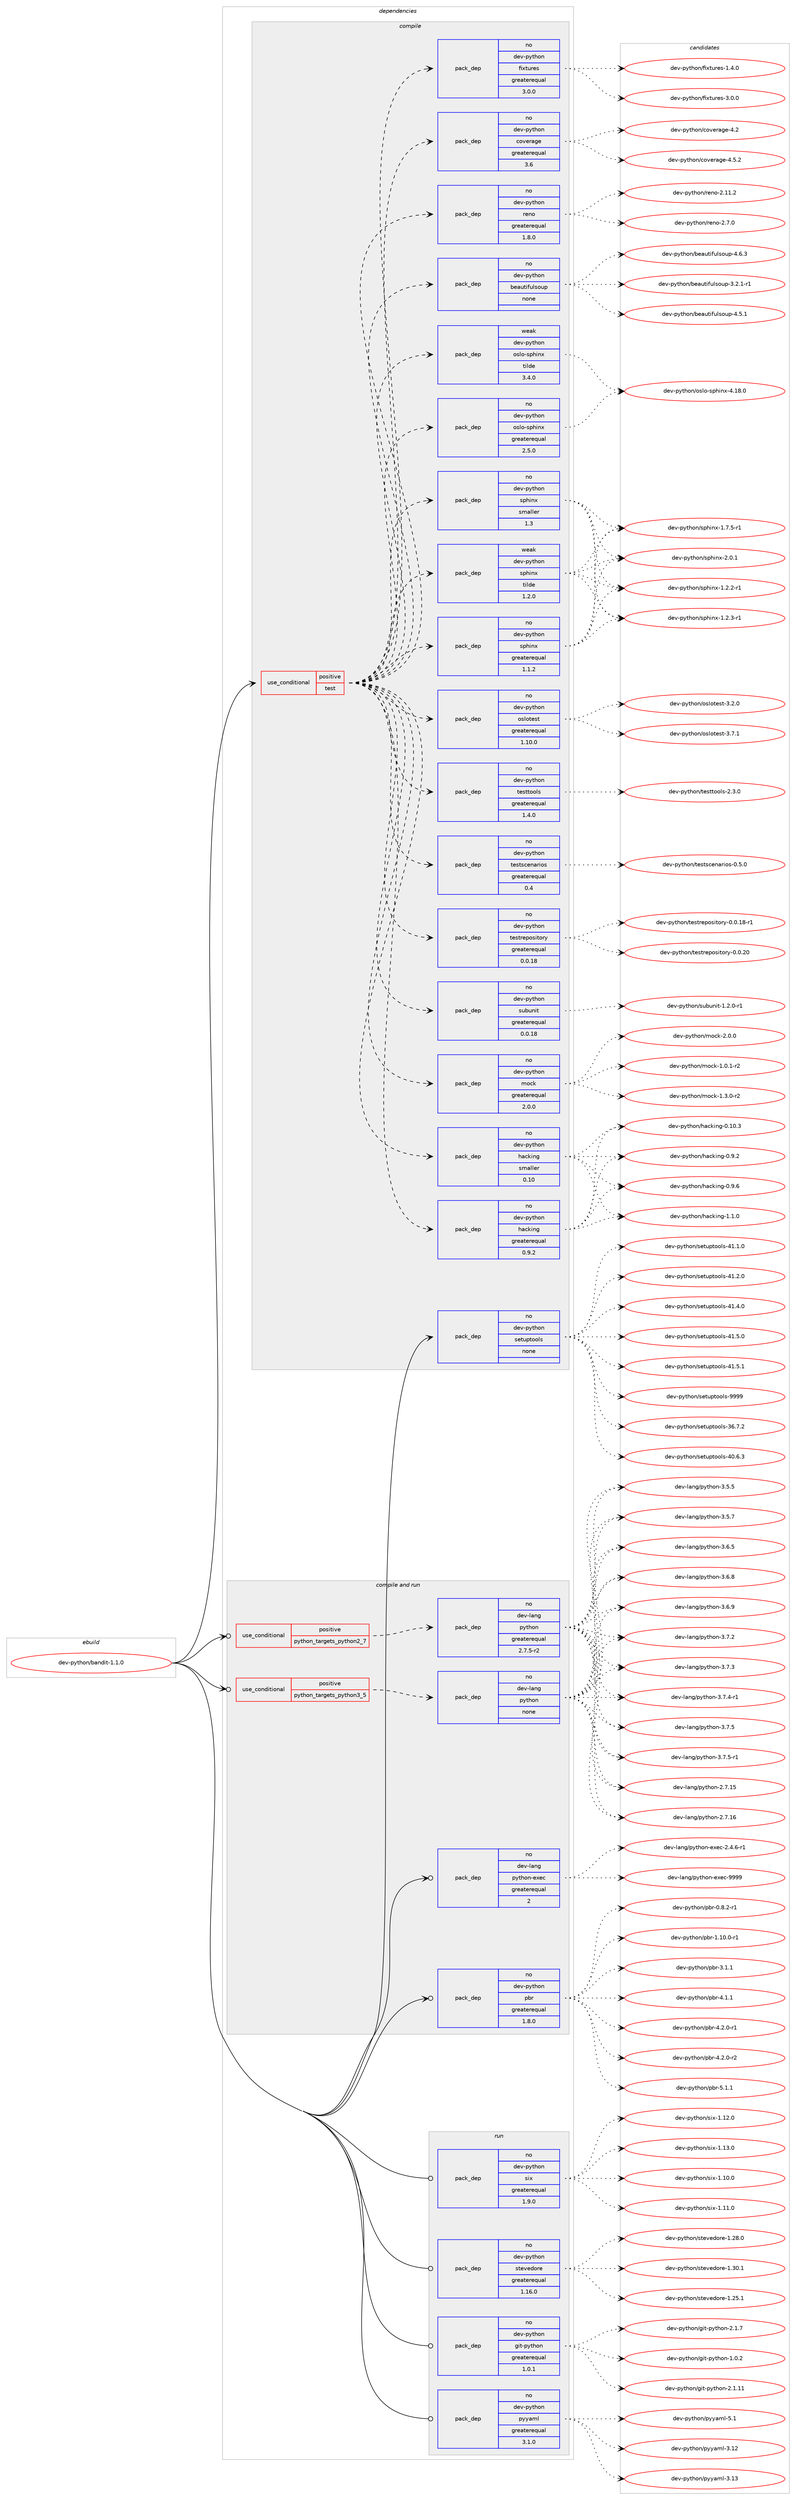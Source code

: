 digraph prolog {

# *************
# Graph options
# *************

newrank=true;
concentrate=true;
compound=true;
graph [rankdir=LR,fontname=Helvetica,fontsize=10,ranksep=1.5];#, ranksep=2.5, nodesep=0.2];
edge  [arrowhead=vee];
node  [fontname=Helvetica,fontsize=10];

# **********
# The ebuild
# **********

subgraph cluster_leftcol {
color=gray;
rank=same;
label=<<i>ebuild</i>>;
id [label="dev-python/bandit-1.1.0", color=red, width=4, href="../dev-python/bandit-1.1.0.svg"];
}

# ****************
# The dependencies
# ****************

subgraph cluster_midcol {
color=gray;
label=<<i>dependencies</i>>;
subgraph cluster_compile {
fillcolor="#eeeeee";
style=filled;
label=<<i>compile</i>>;
subgraph cond136718 {
dependency596165 [label=<<TABLE BORDER="0" CELLBORDER="1" CELLSPACING="0" CELLPADDING="4"><TR><TD ROWSPAN="3" CELLPADDING="10">use_conditional</TD></TR><TR><TD>positive</TD></TR><TR><TD>test</TD></TR></TABLE>>, shape=none, color=red];
subgraph pack447673 {
dependency596166 [label=<<TABLE BORDER="0" CELLBORDER="1" CELLSPACING="0" CELLPADDING="4" WIDTH="220"><TR><TD ROWSPAN="6" CELLPADDING="30">pack_dep</TD></TR><TR><TD WIDTH="110">no</TD></TR><TR><TD>dev-python</TD></TR><TR><TD>coverage</TD></TR><TR><TD>greaterequal</TD></TR><TR><TD>3.6</TD></TR></TABLE>>, shape=none, color=blue];
}
dependency596165:e -> dependency596166:w [weight=20,style="dashed",arrowhead="vee"];
subgraph pack447674 {
dependency596167 [label=<<TABLE BORDER="0" CELLBORDER="1" CELLSPACING="0" CELLPADDING="4" WIDTH="220"><TR><TD ROWSPAN="6" CELLPADDING="30">pack_dep</TD></TR><TR><TD WIDTH="110">no</TD></TR><TR><TD>dev-python</TD></TR><TR><TD>fixtures</TD></TR><TR><TD>greaterequal</TD></TR><TR><TD>3.0.0</TD></TR></TABLE>>, shape=none, color=blue];
}
dependency596165:e -> dependency596167:w [weight=20,style="dashed",arrowhead="vee"];
subgraph pack447675 {
dependency596168 [label=<<TABLE BORDER="0" CELLBORDER="1" CELLSPACING="0" CELLPADDING="4" WIDTH="220"><TR><TD ROWSPAN="6" CELLPADDING="30">pack_dep</TD></TR><TR><TD WIDTH="110">no</TD></TR><TR><TD>dev-python</TD></TR><TR><TD>hacking</TD></TR><TR><TD>greaterequal</TD></TR><TR><TD>0.9.2</TD></TR></TABLE>>, shape=none, color=blue];
}
dependency596165:e -> dependency596168:w [weight=20,style="dashed",arrowhead="vee"];
subgraph pack447676 {
dependency596169 [label=<<TABLE BORDER="0" CELLBORDER="1" CELLSPACING="0" CELLPADDING="4" WIDTH="220"><TR><TD ROWSPAN="6" CELLPADDING="30">pack_dep</TD></TR><TR><TD WIDTH="110">no</TD></TR><TR><TD>dev-python</TD></TR><TR><TD>hacking</TD></TR><TR><TD>smaller</TD></TR><TR><TD>0.10</TD></TR></TABLE>>, shape=none, color=blue];
}
dependency596165:e -> dependency596169:w [weight=20,style="dashed",arrowhead="vee"];
subgraph pack447677 {
dependency596170 [label=<<TABLE BORDER="0" CELLBORDER="1" CELLSPACING="0" CELLPADDING="4" WIDTH="220"><TR><TD ROWSPAN="6" CELLPADDING="30">pack_dep</TD></TR><TR><TD WIDTH="110">no</TD></TR><TR><TD>dev-python</TD></TR><TR><TD>mock</TD></TR><TR><TD>greaterequal</TD></TR><TR><TD>2.0.0</TD></TR></TABLE>>, shape=none, color=blue];
}
dependency596165:e -> dependency596170:w [weight=20,style="dashed",arrowhead="vee"];
subgraph pack447678 {
dependency596171 [label=<<TABLE BORDER="0" CELLBORDER="1" CELLSPACING="0" CELLPADDING="4" WIDTH="220"><TR><TD ROWSPAN="6" CELLPADDING="30">pack_dep</TD></TR><TR><TD WIDTH="110">no</TD></TR><TR><TD>dev-python</TD></TR><TR><TD>subunit</TD></TR><TR><TD>greaterequal</TD></TR><TR><TD>0.0.18</TD></TR></TABLE>>, shape=none, color=blue];
}
dependency596165:e -> dependency596171:w [weight=20,style="dashed",arrowhead="vee"];
subgraph pack447679 {
dependency596172 [label=<<TABLE BORDER="0" CELLBORDER="1" CELLSPACING="0" CELLPADDING="4" WIDTH="220"><TR><TD ROWSPAN="6" CELLPADDING="30">pack_dep</TD></TR><TR><TD WIDTH="110">no</TD></TR><TR><TD>dev-python</TD></TR><TR><TD>testrepository</TD></TR><TR><TD>greaterequal</TD></TR><TR><TD>0.0.18</TD></TR></TABLE>>, shape=none, color=blue];
}
dependency596165:e -> dependency596172:w [weight=20,style="dashed",arrowhead="vee"];
subgraph pack447680 {
dependency596173 [label=<<TABLE BORDER="0" CELLBORDER="1" CELLSPACING="0" CELLPADDING="4" WIDTH="220"><TR><TD ROWSPAN="6" CELLPADDING="30">pack_dep</TD></TR><TR><TD WIDTH="110">no</TD></TR><TR><TD>dev-python</TD></TR><TR><TD>testscenarios</TD></TR><TR><TD>greaterequal</TD></TR><TR><TD>0.4</TD></TR></TABLE>>, shape=none, color=blue];
}
dependency596165:e -> dependency596173:w [weight=20,style="dashed",arrowhead="vee"];
subgraph pack447681 {
dependency596174 [label=<<TABLE BORDER="0" CELLBORDER="1" CELLSPACING="0" CELLPADDING="4" WIDTH="220"><TR><TD ROWSPAN="6" CELLPADDING="30">pack_dep</TD></TR><TR><TD WIDTH="110">no</TD></TR><TR><TD>dev-python</TD></TR><TR><TD>testtools</TD></TR><TR><TD>greaterequal</TD></TR><TR><TD>1.4.0</TD></TR></TABLE>>, shape=none, color=blue];
}
dependency596165:e -> dependency596174:w [weight=20,style="dashed",arrowhead="vee"];
subgraph pack447682 {
dependency596175 [label=<<TABLE BORDER="0" CELLBORDER="1" CELLSPACING="0" CELLPADDING="4" WIDTH="220"><TR><TD ROWSPAN="6" CELLPADDING="30">pack_dep</TD></TR><TR><TD WIDTH="110">no</TD></TR><TR><TD>dev-python</TD></TR><TR><TD>oslotest</TD></TR><TR><TD>greaterequal</TD></TR><TR><TD>1.10.0</TD></TR></TABLE>>, shape=none, color=blue];
}
dependency596165:e -> dependency596175:w [weight=20,style="dashed",arrowhead="vee"];
subgraph pack447683 {
dependency596176 [label=<<TABLE BORDER="0" CELLBORDER="1" CELLSPACING="0" CELLPADDING="4" WIDTH="220"><TR><TD ROWSPAN="6" CELLPADDING="30">pack_dep</TD></TR><TR><TD WIDTH="110">no</TD></TR><TR><TD>dev-python</TD></TR><TR><TD>sphinx</TD></TR><TR><TD>greaterequal</TD></TR><TR><TD>1.1.2</TD></TR></TABLE>>, shape=none, color=blue];
}
dependency596165:e -> dependency596176:w [weight=20,style="dashed",arrowhead="vee"];
subgraph pack447684 {
dependency596177 [label=<<TABLE BORDER="0" CELLBORDER="1" CELLSPACING="0" CELLPADDING="4" WIDTH="220"><TR><TD ROWSPAN="6" CELLPADDING="30">pack_dep</TD></TR><TR><TD WIDTH="110">weak</TD></TR><TR><TD>dev-python</TD></TR><TR><TD>sphinx</TD></TR><TR><TD>tilde</TD></TR><TR><TD>1.2.0</TD></TR></TABLE>>, shape=none, color=blue];
}
dependency596165:e -> dependency596177:w [weight=20,style="dashed",arrowhead="vee"];
subgraph pack447685 {
dependency596178 [label=<<TABLE BORDER="0" CELLBORDER="1" CELLSPACING="0" CELLPADDING="4" WIDTH="220"><TR><TD ROWSPAN="6" CELLPADDING="30">pack_dep</TD></TR><TR><TD WIDTH="110">no</TD></TR><TR><TD>dev-python</TD></TR><TR><TD>sphinx</TD></TR><TR><TD>smaller</TD></TR><TR><TD>1.3</TD></TR></TABLE>>, shape=none, color=blue];
}
dependency596165:e -> dependency596178:w [weight=20,style="dashed",arrowhead="vee"];
subgraph pack447686 {
dependency596179 [label=<<TABLE BORDER="0" CELLBORDER="1" CELLSPACING="0" CELLPADDING="4" WIDTH="220"><TR><TD ROWSPAN="6" CELLPADDING="30">pack_dep</TD></TR><TR><TD WIDTH="110">no</TD></TR><TR><TD>dev-python</TD></TR><TR><TD>oslo-sphinx</TD></TR><TR><TD>greaterequal</TD></TR><TR><TD>2.5.0</TD></TR></TABLE>>, shape=none, color=blue];
}
dependency596165:e -> dependency596179:w [weight=20,style="dashed",arrowhead="vee"];
subgraph pack447687 {
dependency596180 [label=<<TABLE BORDER="0" CELLBORDER="1" CELLSPACING="0" CELLPADDING="4" WIDTH="220"><TR><TD ROWSPAN="6" CELLPADDING="30">pack_dep</TD></TR><TR><TD WIDTH="110">weak</TD></TR><TR><TD>dev-python</TD></TR><TR><TD>oslo-sphinx</TD></TR><TR><TD>tilde</TD></TR><TR><TD>3.4.0</TD></TR></TABLE>>, shape=none, color=blue];
}
dependency596165:e -> dependency596180:w [weight=20,style="dashed",arrowhead="vee"];
subgraph pack447688 {
dependency596181 [label=<<TABLE BORDER="0" CELLBORDER="1" CELLSPACING="0" CELLPADDING="4" WIDTH="220"><TR><TD ROWSPAN="6" CELLPADDING="30">pack_dep</TD></TR><TR><TD WIDTH="110">no</TD></TR><TR><TD>dev-python</TD></TR><TR><TD>beautifulsoup</TD></TR><TR><TD>none</TD></TR><TR><TD></TD></TR></TABLE>>, shape=none, color=blue];
}
dependency596165:e -> dependency596181:w [weight=20,style="dashed",arrowhead="vee"];
subgraph pack447689 {
dependency596182 [label=<<TABLE BORDER="0" CELLBORDER="1" CELLSPACING="0" CELLPADDING="4" WIDTH="220"><TR><TD ROWSPAN="6" CELLPADDING="30">pack_dep</TD></TR><TR><TD WIDTH="110">no</TD></TR><TR><TD>dev-python</TD></TR><TR><TD>reno</TD></TR><TR><TD>greaterequal</TD></TR><TR><TD>1.8.0</TD></TR></TABLE>>, shape=none, color=blue];
}
dependency596165:e -> dependency596182:w [weight=20,style="dashed",arrowhead="vee"];
}
id:e -> dependency596165:w [weight=20,style="solid",arrowhead="vee"];
subgraph pack447690 {
dependency596183 [label=<<TABLE BORDER="0" CELLBORDER="1" CELLSPACING="0" CELLPADDING="4" WIDTH="220"><TR><TD ROWSPAN="6" CELLPADDING="30">pack_dep</TD></TR><TR><TD WIDTH="110">no</TD></TR><TR><TD>dev-python</TD></TR><TR><TD>setuptools</TD></TR><TR><TD>none</TD></TR><TR><TD></TD></TR></TABLE>>, shape=none, color=blue];
}
id:e -> dependency596183:w [weight=20,style="solid",arrowhead="vee"];
}
subgraph cluster_compileandrun {
fillcolor="#eeeeee";
style=filled;
label=<<i>compile and run</i>>;
subgraph cond136719 {
dependency596184 [label=<<TABLE BORDER="0" CELLBORDER="1" CELLSPACING="0" CELLPADDING="4"><TR><TD ROWSPAN="3" CELLPADDING="10">use_conditional</TD></TR><TR><TD>positive</TD></TR><TR><TD>python_targets_python2_7</TD></TR></TABLE>>, shape=none, color=red];
subgraph pack447691 {
dependency596185 [label=<<TABLE BORDER="0" CELLBORDER="1" CELLSPACING="0" CELLPADDING="4" WIDTH="220"><TR><TD ROWSPAN="6" CELLPADDING="30">pack_dep</TD></TR><TR><TD WIDTH="110">no</TD></TR><TR><TD>dev-lang</TD></TR><TR><TD>python</TD></TR><TR><TD>greaterequal</TD></TR><TR><TD>2.7.5-r2</TD></TR></TABLE>>, shape=none, color=blue];
}
dependency596184:e -> dependency596185:w [weight=20,style="dashed",arrowhead="vee"];
}
id:e -> dependency596184:w [weight=20,style="solid",arrowhead="odotvee"];
subgraph cond136720 {
dependency596186 [label=<<TABLE BORDER="0" CELLBORDER="1" CELLSPACING="0" CELLPADDING="4"><TR><TD ROWSPAN="3" CELLPADDING="10">use_conditional</TD></TR><TR><TD>positive</TD></TR><TR><TD>python_targets_python3_5</TD></TR></TABLE>>, shape=none, color=red];
subgraph pack447692 {
dependency596187 [label=<<TABLE BORDER="0" CELLBORDER="1" CELLSPACING="0" CELLPADDING="4" WIDTH="220"><TR><TD ROWSPAN="6" CELLPADDING="30">pack_dep</TD></TR><TR><TD WIDTH="110">no</TD></TR><TR><TD>dev-lang</TD></TR><TR><TD>python</TD></TR><TR><TD>none</TD></TR><TR><TD></TD></TR></TABLE>>, shape=none, color=blue];
}
dependency596186:e -> dependency596187:w [weight=20,style="dashed",arrowhead="vee"];
}
id:e -> dependency596186:w [weight=20,style="solid",arrowhead="odotvee"];
subgraph pack447693 {
dependency596188 [label=<<TABLE BORDER="0" CELLBORDER="1" CELLSPACING="0" CELLPADDING="4" WIDTH="220"><TR><TD ROWSPAN="6" CELLPADDING="30">pack_dep</TD></TR><TR><TD WIDTH="110">no</TD></TR><TR><TD>dev-lang</TD></TR><TR><TD>python-exec</TD></TR><TR><TD>greaterequal</TD></TR><TR><TD>2</TD></TR></TABLE>>, shape=none, color=blue];
}
id:e -> dependency596188:w [weight=20,style="solid",arrowhead="odotvee"];
subgraph pack447694 {
dependency596189 [label=<<TABLE BORDER="0" CELLBORDER="1" CELLSPACING="0" CELLPADDING="4" WIDTH="220"><TR><TD ROWSPAN="6" CELLPADDING="30">pack_dep</TD></TR><TR><TD WIDTH="110">no</TD></TR><TR><TD>dev-python</TD></TR><TR><TD>pbr</TD></TR><TR><TD>greaterequal</TD></TR><TR><TD>1.8.0</TD></TR></TABLE>>, shape=none, color=blue];
}
id:e -> dependency596189:w [weight=20,style="solid",arrowhead="odotvee"];
}
subgraph cluster_run {
fillcolor="#eeeeee";
style=filled;
label=<<i>run</i>>;
subgraph pack447695 {
dependency596190 [label=<<TABLE BORDER="0" CELLBORDER="1" CELLSPACING="0" CELLPADDING="4" WIDTH="220"><TR><TD ROWSPAN="6" CELLPADDING="30">pack_dep</TD></TR><TR><TD WIDTH="110">no</TD></TR><TR><TD>dev-python</TD></TR><TR><TD>git-python</TD></TR><TR><TD>greaterequal</TD></TR><TR><TD>1.0.1</TD></TR></TABLE>>, shape=none, color=blue];
}
id:e -> dependency596190:w [weight=20,style="solid",arrowhead="odot"];
subgraph pack447696 {
dependency596191 [label=<<TABLE BORDER="0" CELLBORDER="1" CELLSPACING="0" CELLPADDING="4" WIDTH="220"><TR><TD ROWSPAN="6" CELLPADDING="30">pack_dep</TD></TR><TR><TD WIDTH="110">no</TD></TR><TR><TD>dev-python</TD></TR><TR><TD>pyyaml</TD></TR><TR><TD>greaterequal</TD></TR><TR><TD>3.1.0</TD></TR></TABLE>>, shape=none, color=blue];
}
id:e -> dependency596191:w [weight=20,style="solid",arrowhead="odot"];
subgraph pack447697 {
dependency596192 [label=<<TABLE BORDER="0" CELLBORDER="1" CELLSPACING="0" CELLPADDING="4" WIDTH="220"><TR><TD ROWSPAN="6" CELLPADDING="30">pack_dep</TD></TR><TR><TD WIDTH="110">no</TD></TR><TR><TD>dev-python</TD></TR><TR><TD>six</TD></TR><TR><TD>greaterequal</TD></TR><TR><TD>1.9.0</TD></TR></TABLE>>, shape=none, color=blue];
}
id:e -> dependency596192:w [weight=20,style="solid",arrowhead="odot"];
subgraph pack447698 {
dependency596193 [label=<<TABLE BORDER="0" CELLBORDER="1" CELLSPACING="0" CELLPADDING="4" WIDTH="220"><TR><TD ROWSPAN="6" CELLPADDING="30">pack_dep</TD></TR><TR><TD WIDTH="110">no</TD></TR><TR><TD>dev-python</TD></TR><TR><TD>stevedore</TD></TR><TR><TD>greaterequal</TD></TR><TR><TD>1.16.0</TD></TR></TABLE>>, shape=none, color=blue];
}
id:e -> dependency596193:w [weight=20,style="solid",arrowhead="odot"];
}
}

# **************
# The candidates
# **************

subgraph cluster_choices {
rank=same;
color=gray;
label=<<i>candidates</i>>;

subgraph choice447673 {
color=black;
nodesep=1;
choice1001011184511212111610411111047991111181011149710310145524650 [label="dev-python/coverage-4.2", color=red, width=4,href="../dev-python/coverage-4.2.svg"];
choice10010111845112121116104111110479911111810111497103101455246534650 [label="dev-python/coverage-4.5.2", color=red, width=4,href="../dev-python/coverage-4.5.2.svg"];
dependency596166:e -> choice1001011184511212111610411111047991111181011149710310145524650:w [style=dotted,weight="100"];
dependency596166:e -> choice10010111845112121116104111110479911111810111497103101455246534650:w [style=dotted,weight="100"];
}
subgraph choice447674 {
color=black;
nodesep=1;
choice1001011184511212111610411111047102105120116117114101115454946524648 [label="dev-python/fixtures-1.4.0", color=red, width=4,href="../dev-python/fixtures-1.4.0.svg"];
choice1001011184511212111610411111047102105120116117114101115455146484648 [label="dev-python/fixtures-3.0.0", color=red, width=4,href="../dev-python/fixtures-3.0.0.svg"];
dependency596167:e -> choice1001011184511212111610411111047102105120116117114101115454946524648:w [style=dotted,weight="100"];
dependency596167:e -> choice1001011184511212111610411111047102105120116117114101115455146484648:w [style=dotted,weight="100"];
}
subgraph choice447675 {
color=black;
nodesep=1;
choice1001011184511212111610411111047104979910710511010345484649484651 [label="dev-python/hacking-0.10.3", color=red, width=4,href="../dev-python/hacking-0.10.3.svg"];
choice10010111845112121116104111110471049799107105110103454846574650 [label="dev-python/hacking-0.9.2", color=red, width=4,href="../dev-python/hacking-0.9.2.svg"];
choice10010111845112121116104111110471049799107105110103454846574654 [label="dev-python/hacking-0.9.6", color=red, width=4,href="../dev-python/hacking-0.9.6.svg"];
choice10010111845112121116104111110471049799107105110103454946494648 [label="dev-python/hacking-1.1.0", color=red, width=4,href="../dev-python/hacking-1.1.0.svg"];
dependency596168:e -> choice1001011184511212111610411111047104979910710511010345484649484651:w [style=dotted,weight="100"];
dependency596168:e -> choice10010111845112121116104111110471049799107105110103454846574650:w [style=dotted,weight="100"];
dependency596168:e -> choice10010111845112121116104111110471049799107105110103454846574654:w [style=dotted,weight="100"];
dependency596168:e -> choice10010111845112121116104111110471049799107105110103454946494648:w [style=dotted,weight="100"];
}
subgraph choice447676 {
color=black;
nodesep=1;
choice1001011184511212111610411111047104979910710511010345484649484651 [label="dev-python/hacking-0.10.3", color=red, width=4,href="../dev-python/hacking-0.10.3.svg"];
choice10010111845112121116104111110471049799107105110103454846574650 [label="dev-python/hacking-0.9.2", color=red, width=4,href="../dev-python/hacking-0.9.2.svg"];
choice10010111845112121116104111110471049799107105110103454846574654 [label="dev-python/hacking-0.9.6", color=red, width=4,href="../dev-python/hacking-0.9.6.svg"];
choice10010111845112121116104111110471049799107105110103454946494648 [label="dev-python/hacking-1.1.0", color=red, width=4,href="../dev-python/hacking-1.1.0.svg"];
dependency596169:e -> choice1001011184511212111610411111047104979910710511010345484649484651:w [style=dotted,weight="100"];
dependency596169:e -> choice10010111845112121116104111110471049799107105110103454846574650:w [style=dotted,weight="100"];
dependency596169:e -> choice10010111845112121116104111110471049799107105110103454846574654:w [style=dotted,weight="100"];
dependency596169:e -> choice10010111845112121116104111110471049799107105110103454946494648:w [style=dotted,weight="100"];
}
subgraph choice447677 {
color=black;
nodesep=1;
choice1001011184511212111610411111047109111991074549464846494511450 [label="dev-python/mock-1.0.1-r2", color=red, width=4,href="../dev-python/mock-1.0.1-r2.svg"];
choice1001011184511212111610411111047109111991074549465146484511450 [label="dev-python/mock-1.3.0-r2", color=red, width=4,href="../dev-python/mock-1.3.0-r2.svg"];
choice100101118451121211161041111104710911199107455046484648 [label="dev-python/mock-2.0.0", color=red, width=4,href="../dev-python/mock-2.0.0.svg"];
dependency596170:e -> choice1001011184511212111610411111047109111991074549464846494511450:w [style=dotted,weight="100"];
dependency596170:e -> choice1001011184511212111610411111047109111991074549465146484511450:w [style=dotted,weight="100"];
dependency596170:e -> choice100101118451121211161041111104710911199107455046484648:w [style=dotted,weight="100"];
}
subgraph choice447678 {
color=black;
nodesep=1;
choice1001011184511212111610411111047115117981171101051164549465046484511449 [label="dev-python/subunit-1.2.0-r1", color=red, width=4,href="../dev-python/subunit-1.2.0-r1.svg"];
dependency596171:e -> choice1001011184511212111610411111047115117981171101051164549465046484511449:w [style=dotted,weight="100"];
}
subgraph choice447679 {
color=black;
nodesep=1;
choice1001011184511212111610411111047116101115116114101112111115105116111114121454846484649564511449 [label="dev-python/testrepository-0.0.18-r1", color=red, width=4,href="../dev-python/testrepository-0.0.18-r1.svg"];
choice100101118451121211161041111104711610111511611410111211111510511611111412145484648465048 [label="dev-python/testrepository-0.0.20", color=red, width=4,href="../dev-python/testrepository-0.0.20.svg"];
dependency596172:e -> choice1001011184511212111610411111047116101115116114101112111115105116111114121454846484649564511449:w [style=dotted,weight="100"];
dependency596172:e -> choice100101118451121211161041111104711610111511611410111211111510511611111412145484648465048:w [style=dotted,weight="100"];
}
subgraph choice447680 {
color=black;
nodesep=1;
choice10010111845112121116104111110471161011151161159910111097114105111115454846534648 [label="dev-python/testscenarios-0.5.0", color=red, width=4,href="../dev-python/testscenarios-0.5.0.svg"];
dependency596173:e -> choice10010111845112121116104111110471161011151161159910111097114105111115454846534648:w [style=dotted,weight="100"];
}
subgraph choice447681 {
color=black;
nodesep=1;
choice1001011184511212111610411111047116101115116116111111108115455046514648 [label="dev-python/testtools-2.3.0", color=red, width=4,href="../dev-python/testtools-2.3.0.svg"];
dependency596174:e -> choice1001011184511212111610411111047116101115116116111111108115455046514648:w [style=dotted,weight="100"];
}
subgraph choice447682 {
color=black;
nodesep=1;
choice1001011184511212111610411111047111115108111116101115116455146504648 [label="dev-python/oslotest-3.2.0", color=red, width=4,href="../dev-python/oslotest-3.2.0.svg"];
choice1001011184511212111610411111047111115108111116101115116455146554649 [label="dev-python/oslotest-3.7.1", color=red, width=4,href="../dev-python/oslotest-3.7.1.svg"];
dependency596175:e -> choice1001011184511212111610411111047111115108111116101115116455146504648:w [style=dotted,weight="100"];
dependency596175:e -> choice1001011184511212111610411111047111115108111116101115116455146554649:w [style=dotted,weight="100"];
}
subgraph choice447683 {
color=black;
nodesep=1;
choice10010111845112121116104111110471151121041051101204549465046504511449 [label="dev-python/sphinx-1.2.2-r1", color=red, width=4,href="../dev-python/sphinx-1.2.2-r1.svg"];
choice10010111845112121116104111110471151121041051101204549465046514511449 [label="dev-python/sphinx-1.2.3-r1", color=red, width=4,href="../dev-python/sphinx-1.2.3-r1.svg"];
choice10010111845112121116104111110471151121041051101204549465546534511449 [label="dev-python/sphinx-1.7.5-r1", color=red, width=4,href="../dev-python/sphinx-1.7.5-r1.svg"];
choice1001011184511212111610411111047115112104105110120455046484649 [label="dev-python/sphinx-2.0.1", color=red, width=4,href="../dev-python/sphinx-2.0.1.svg"];
dependency596176:e -> choice10010111845112121116104111110471151121041051101204549465046504511449:w [style=dotted,weight="100"];
dependency596176:e -> choice10010111845112121116104111110471151121041051101204549465046514511449:w [style=dotted,weight="100"];
dependency596176:e -> choice10010111845112121116104111110471151121041051101204549465546534511449:w [style=dotted,weight="100"];
dependency596176:e -> choice1001011184511212111610411111047115112104105110120455046484649:w [style=dotted,weight="100"];
}
subgraph choice447684 {
color=black;
nodesep=1;
choice10010111845112121116104111110471151121041051101204549465046504511449 [label="dev-python/sphinx-1.2.2-r1", color=red, width=4,href="../dev-python/sphinx-1.2.2-r1.svg"];
choice10010111845112121116104111110471151121041051101204549465046514511449 [label="dev-python/sphinx-1.2.3-r1", color=red, width=4,href="../dev-python/sphinx-1.2.3-r1.svg"];
choice10010111845112121116104111110471151121041051101204549465546534511449 [label="dev-python/sphinx-1.7.5-r1", color=red, width=4,href="../dev-python/sphinx-1.7.5-r1.svg"];
choice1001011184511212111610411111047115112104105110120455046484649 [label="dev-python/sphinx-2.0.1", color=red, width=4,href="../dev-python/sphinx-2.0.1.svg"];
dependency596177:e -> choice10010111845112121116104111110471151121041051101204549465046504511449:w [style=dotted,weight="100"];
dependency596177:e -> choice10010111845112121116104111110471151121041051101204549465046514511449:w [style=dotted,weight="100"];
dependency596177:e -> choice10010111845112121116104111110471151121041051101204549465546534511449:w [style=dotted,weight="100"];
dependency596177:e -> choice1001011184511212111610411111047115112104105110120455046484649:w [style=dotted,weight="100"];
}
subgraph choice447685 {
color=black;
nodesep=1;
choice10010111845112121116104111110471151121041051101204549465046504511449 [label="dev-python/sphinx-1.2.2-r1", color=red, width=4,href="../dev-python/sphinx-1.2.2-r1.svg"];
choice10010111845112121116104111110471151121041051101204549465046514511449 [label="dev-python/sphinx-1.2.3-r1", color=red, width=4,href="../dev-python/sphinx-1.2.3-r1.svg"];
choice10010111845112121116104111110471151121041051101204549465546534511449 [label="dev-python/sphinx-1.7.5-r1", color=red, width=4,href="../dev-python/sphinx-1.7.5-r1.svg"];
choice1001011184511212111610411111047115112104105110120455046484649 [label="dev-python/sphinx-2.0.1", color=red, width=4,href="../dev-python/sphinx-2.0.1.svg"];
dependency596178:e -> choice10010111845112121116104111110471151121041051101204549465046504511449:w [style=dotted,weight="100"];
dependency596178:e -> choice10010111845112121116104111110471151121041051101204549465046514511449:w [style=dotted,weight="100"];
dependency596178:e -> choice10010111845112121116104111110471151121041051101204549465546534511449:w [style=dotted,weight="100"];
dependency596178:e -> choice1001011184511212111610411111047115112104105110120455046484649:w [style=dotted,weight="100"];
}
subgraph choice447686 {
color=black;
nodesep=1;
choice10010111845112121116104111110471111151081114511511210410511012045524649564648 [label="dev-python/oslo-sphinx-4.18.0", color=red, width=4,href="../dev-python/oslo-sphinx-4.18.0.svg"];
dependency596179:e -> choice10010111845112121116104111110471111151081114511511210410511012045524649564648:w [style=dotted,weight="100"];
}
subgraph choice447687 {
color=black;
nodesep=1;
choice10010111845112121116104111110471111151081114511511210410511012045524649564648 [label="dev-python/oslo-sphinx-4.18.0", color=red, width=4,href="../dev-python/oslo-sphinx-4.18.0.svg"];
dependency596180:e -> choice10010111845112121116104111110471111151081114511511210410511012045524649564648:w [style=dotted,weight="100"];
}
subgraph choice447688 {
color=black;
nodesep=1;
choice100101118451121211161041111104798101971171161051021171081151111171124551465046494511449 [label="dev-python/beautifulsoup-3.2.1-r1", color=red, width=4,href="../dev-python/beautifulsoup-3.2.1-r1.svg"];
choice10010111845112121116104111110479810197117116105102117108115111117112455246534649 [label="dev-python/beautifulsoup-4.5.1", color=red, width=4,href="../dev-python/beautifulsoup-4.5.1.svg"];
choice10010111845112121116104111110479810197117116105102117108115111117112455246544651 [label="dev-python/beautifulsoup-4.6.3", color=red, width=4,href="../dev-python/beautifulsoup-4.6.3.svg"];
dependency596181:e -> choice100101118451121211161041111104798101971171161051021171081151111171124551465046494511449:w [style=dotted,weight="100"];
dependency596181:e -> choice10010111845112121116104111110479810197117116105102117108115111117112455246534649:w [style=dotted,weight="100"];
dependency596181:e -> choice10010111845112121116104111110479810197117116105102117108115111117112455246544651:w [style=dotted,weight="100"];
}
subgraph choice447689 {
color=black;
nodesep=1;
choice100101118451121211161041111104711410111011145504649494650 [label="dev-python/reno-2.11.2", color=red, width=4,href="../dev-python/reno-2.11.2.svg"];
choice1001011184511212111610411111047114101110111455046554648 [label="dev-python/reno-2.7.0", color=red, width=4,href="../dev-python/reno-2.7.0.svg"];
dependency596182:e -> choice100101118451121211161041111104711410111011145504649494650:w [style=dotted,weight="100"];
dependency596182:e -> choice1001011184511212111610411111047114101110111455046554648:w [style=dotted,weight="100"];
}
subgraph choice447690 {
color=black;
nodesep=1;
choice100101118451121211161041111104711510111611711211611111110811545515446554650 [label="dev-python/setuptools-36.7.2", color=red, width=4,href="../dev-python/setuptools-36.7.2.svg"];
choice100101118451121211161041111104711510111611711211611111110811545524846544651 [label="dev-python/setuptools-40.6.3", color=red, width=4,href="../dev-python/setuptools-40.6.3.svg"];
choice100101118451121211161041111104711510111611711211611111110811545524946494648 [label="dev-python/setuptools-41.1.0", color=red, width=4,href="../dev-python/setuptools-41.1.0.svg"];
choice100101118451121211161041111104711510111611711211611111110811545524946504648 [label="dev-python/setuptools-41.2.0", color=red, width=4,href="../dev-python/setuptools-41.2.0.svg"];
choice100101118451121211161041111104711510111611711211611111110811545524946524648 [label="dev-python/setuptools-41.4.0", color=red, width=4,href="../dev-python/setuptools-41.4.0.svg"];
choice100101118451121211161041111104711510111611711211611111110811545524946534648 [label="dev-python/setuptools-41.5.0", color=red, width=4,href="../dev-python/setuptools-41.5.0.svg"];
choice100101118451121211161041111104711510111611711211611111110811545524946534649 [label="dev-python/setuptools-41.5.1", color=red, width=4,href="../dev-python/setuptools-41.5.1.svg"];
choice10010111845112121116104111110471151011161171121161111111081154557575757 [label="dev-python/setuptools-9999", color=red, width=4,href="../dev-python/setuptools-9999.svg"];
dependency596183:e -> choice100101118451121211161041111104711510111611711211611111110811545515446554650:w [style=dotted,weight="100"];
dependency596183:e -> choice100101118451121211161041111104711510111611711211611111110811545524846544651:w [style=dotted,weight="100"];
dependency596183:e -> choice100101118451121211161041111104711510111611711211611111110811545524946494648:w [style=dotted,weight="100"];
dependency596183:e -> choice100101118451121211161041111104711510111611711211611111110811545524946504648:w [style=dotted,weight="100"];
dependency596183:e -> choice100101118451121211161041111104711510111611711211611111110811545524946524648:w [style=dotted,weight="100"];
dependency596183:e -> choice100101118451121211161041111104711510111611711211611111110811545524946534648:w [style=dotted,weight="100"];
dependency596183:e -> choice100101118451121211161041111104711510111611711211611111110811545524946534649:w [style=dotted,weight="100"];
dependency596183:e -> choice10010111845112121116104111110471151011161171121161111111081154557575757:w [style=dotted,weight="100"];
}
subgraph choice447691 {
color=black;
nodesep=1;
choice10010111845108971101034711212111610411111045504655464953 [label="dev-lang/python-2.7.15", color=red, width=4,href="../dev-lang/python-2.7.15.svg"];
choice10010111845108971101034711212111610411111045504655464954 [label="dev-lang/python-2.7.16", color=red, width=4,href="../dev-lang/python-2.7.16.svg"];
choice100101118451089711010347112121116104111110455146534653 [label="dev-lang/python-3.5.5", color=red, width=4,href="../dev-lang/python-3.5.5.svg"];
choice100101118451089711010347112121116104111110455146534655 [label="dev-lang/python-3.5.7", color=red, width=4,href="../dev-lang/python-3.5.7.svg"];
choice100101118451089711010347112121116104111110455146544653 [label="dev-lang/python-3.6.5", color=red, width=4,href="../dev-lang/python-3.6.5.svg"];
choice100101118451089711010347112121116104111110455146544656 [label="dev-lang/python-3.6.8", color=red, width=4,href="../dev-lang/python-3.6.8.svg"];
choice100101118451089711010347112121116104111110455146544657 [label="dev-lang/python-3.6.9", color=red, width=4,href="../dev-lang/python-3.6.9.svg"];
choice100101118451089711010347112121116104111110455146554650 [label="dev-lang/python-3.7.2", color=red, width=4,href="../dev-lang/python-3.7.2.svg"];
choice100101118451089711010347112121116104111110455146554651 [label="dev-lang/python-3.7.3", color=red, width=4,href="../dev-lang/python-3.7.3.svg"];
choice1001011184510897110103471121211161041111104551465546524511449 [label="dev-lang/python-3.7.4-r1", color=red, width=4,href="../dev-lang/python-3.7.4-r1.svg"];
choice100101118451089711010347112121116104111110455146554653 [label="dev-lang/python-3.7.5", color=red, width=4,href="../dev-lang/python-3.7.5.svg"];
choice1001011184510897110103471121211161041111104551465546534511449 [label="dev-lang/python-3.7.5-r1", color=red, width=4,href="../dev-lang/python-3.7.5-r1.svg"];
dependency596185:e -> choice10010111845108971101034711212111610411111045504655464953:w [style=dotted,weight="100"];
dependency596185:e -> choice10010111845108971101034711212111610411111045504655464954:w [style=dotted,weight="100"];
dependency596185:e -> choice100101118451089711010347112121116104111110455146534653:w [style=dotted,weight="100"];
dependency596185:e -> choice100101118451089711010347112121116104111110455146534655:w [style=dotted,weight="100"];
dependency596185:e -> choice100101118451089711010347112121116104111110455146544653:w [style=dotted,weight="100"];
dependency596185:e -> choice100101118451089711010347112121116104111110455146544656:w [style=dotted,weight="100"];
dependency596185:e -> choice100101118451089711010347112121116104111110455146544657:w [style=dotted,weight="100"];
dependency596185:e -> choice100101118451089711010347112121116104111110455146554650:w [style=dotted,weight="100"];
dependency596185:e -> choice100101118451089711010347112121116104111110455146554651:w [style=dotted,weight="100"];
dependency596185:e -> choice1001011184510897110103471121211161041111104551465546524511449:w [style=dotted,weight="100"];
dependency596185:e -> choice100101118451089711010347112121116104111110455146554653:w [style=dotted,weight="100"];
dependency596185:e -> choice1001011184510897110103471121211161041111104551465546534511449:w [style=dotted,weight="100"];
}
subgraph choice447692 {
color=black;
nodesep=1;
choice10010111845108971101034711212111610411111045504655464953 [label="dev-lang/python-2.7.15", color=red, width=4,href="../dev-lang/python-2.7.15.svg"];
choice10010111845108971101034711212111610411111045504655464954 [label="dev-lang/python-2.7.16", color=red, width=4,href="../dev-lang/python-2.7.16.svg"];
choice100101118451089711010347112121116104111110455146534653 [label="dev-lang/python-3.5.5", color=red, width=4,href="../dev-lang/python-3.5.5.svg"];
choice100101118451089711010347112121116104111110455146534655 [label="dev-lang/python-3.5.7", color=red, width=4,href="../dev-lang/python-3.5.7.svg"];
choice100101118451089711010347112121116104111110455146544653 [label="dev-lang/python-3.6.5", color=red, width=4,href="../dev-lang/python-3.6.5.svg"];
choice100101118451089711010347112121116104111110455146544656 [label="dev-lang/python-3.6.8", color=red, width=4,href="../dev-lang/python-3.6.8.svg"];
choice100101118451089711010347112121116104111110455146544657 [label="dev-lang/python-3.6.9", color=red, width=4,href="../dev-lang/python-3.6.9.svg"];
choice100101118451089711010347112121116104111110455146554650 [label="dev-lang/python-3.7.2", color=red, width=4,href="../dev-lang/python-3.7.2.svg"];
choice100101118451089711010347112121116104111110455146554651 [label="dev-lang/python-3.7.3", color=red, width=4,href="../dev-lang/python-3.7.3.svg"];
choice1001011184510897110103471121211161041111104551465546524511449 [label="dev-lang/python-3.7.4-r1", color=red, width=4,href="../dev-lang/python-3.7.4-r1.svg"];
choice100101118451089711010347112121116104111110455146554653 [label="dev-lang/python-3.7.5", color=red, width=4,href="../dev-lang/python-3.7.5.svg"];
choice1001011184510897110103471121211161041111104551465546534511449 [label="dev-lang/python-3.7.5-r1", color=red, width=4,href="../dev-lang/python-3.7.5-r1.svg"];
dependency596187:e -> choice10010111845108971101034711212111610411111045504655464953:w [style=dotted,weight="100"];
dependency596187:e -> choice10010111845108971101034711212111610411111045504655464954:w [style=dotted,weight="100"];
dependency596187:e -> choice100101118451089711010347112121116104111110455146534653:w [style=dotted,weight="100"];
dependency596187:e -> choice100101118451089711010347112121116104111110455146534655:w [style=dotted,weight="100"];
dependency596187:e -> choice100101118451089711010347112121116104111110455146544653:w [style=dotted,weight="100"];
dependency596187:e -> choice100101118451089711010347112121116104111110455146544656:w [style=dotted,weight="100"];
dependency596187:e -> choice100101118451089711010347112121116104111110455146544657:w [style=dotted,weight="100"];
dependency596187:e -> choice100101118451089711010347112121116104111110455146554650:w [style=dotted,weight="100"];
dependency596187:e -> choice100101118451089711010347112121116104111110455146554651:w [style=dotted,weight="100"];
dependency596187:e -> choice1001011184510897110103471121211161041111104551465546524511449:w [style=dotted,weight="100"];
dependency596187:e -> choice100101118451089711010347112121116104111110455146554653:w [style=dotted,weight="100"];
dependency596187:e -> choice1001011184510897110103471121211161041111104551465546534511449:w [style=dotted,weight="100"];
}
subgraph choice447693 {
color=black;
nodesep=1;
choice10010111845108971101034711212111610411111045101120101994550465246544511449 [label="dev-lang/python-exec-2.4.6-r1", color=red, width=4,href="../dev-lang/python-exec-2.4.6-r1.svg"];
choice10010111845108971101034711212111610411111045101120101994557575757 [label="dev-lang/python-exec-9999", color=red, width=4,href="../dev-lang/python-exec-9999.svg"];
dependency596188:e -> choice10010111845108971101034711212111610411111045101120101994550465246544511449:w [style=dotted,weight="100"];
dependency596188:e -> choice10010111845108971101034711212111610411111045101120101994557575757:w [style=dotted,weight="100"];
}
subgraph choice447694 {
color=black;
nodesep=1;
choice1001011184511212111610411111047112981144548465646504511449 [label="dev-python/pbr-0.8.2-r1", color=red, width=4,href="../dev-python/pbr-0.8.2-r1.svg"];
choice100101118451121211161041111104711298114454946494846484511449 [label="dev-python/pbr-1.10.0-r1", color=red, width=4,href="../dev-python/pbr-1.10.0-r1.svg"];
choice100101118451121211161041111104711298114455146494649 [label="dev-python/pbr-3.1.1", color=red, width=4,href="../dev-python/pbr-3.1.1.svg"];
choice100101118451121211161041111104711298114455246494649 [label="dev-python/pbr-4.1.1", color=red, width=4,href="../dev-python/pbr-4.1.1.svg"];
choice1001011184511212111610411111047112981144552465046484511449 [label="dev-python/pbr-4.2.0-r1", color=red, width=4,href="../dev-python/pbr-4.2.0-r1.svg"];
choice1001011184511212111610411111047112981144552465046484511450 [label="dev-python/pbr-4.2.0-r2", color=red, width=4,href="../dev-python/pbr-4.2.0-r2.svg"];
choice100101118451121211161041111104711298114455346494649 [label="dev-python/pbr-5.1.1", color=red, width=4,href="../dev-python/pbr-5.1.1.svg"];
dependency596189:e -> choice1001011184511212111610411111047112981144548465646504511449:w [style=dotted,weight="100"];
dependency596189:e -> choice100101118451121211161041111104711298114454946494846484511449:w [style=dotted,weight="100"];
dependency596189:e -> choice100101118451121211161041111104711298114455146494649:w [style=dotted,weight="100"];
dependency596189:e -> choice100101118451121211161041111104711298114455246494649:w [style=dotted,weight="100"];
dependency596189:e -> choice1001011184511212111610411111047112981144552465046484511449:w [style=dotted,weight="100"];
dependency596189:e -> choice1001011184511212111610411111047112981144552465046484511450:w [style=dotted,weight="100"];
dependency596189:e -> choice100101118451121211161041111104711298114455346494649:w [style=dotted,weight="100"];
}
subgraph choice447695 {
color=black;
nodesep=1;
choice100101118451121211161041111104710310511645112121116104111110454946484650 [label="dev-python/git-python-1.0.2", color=red, width=4,href="../dev-python/git-python-1.0.2.svg"];
choice10010111845112121116104111110471031051164511212111610411111045504649464949 [label="dev-python/git-python-2.1.11", color=red, width=4,href="../dev-python/git-python-2.1.11.svg"];
choice100101118451121211161041111104710310511645112121116104111110455046494655 [label="dev-python/git-python-2.1.7", color=red, width=4,href="../dev-python/git-python-2.1.7.svg"];
dependency596190:e -> choice100101118451121211161041111104710310511645112121116104111110454946484650:w [style=dotted,weight="100"];
dependency596190:e -> choice10010111845112121116104111110471031051164511212111610411111045504649464949:w [style=dotted,weight="100"];
dependency596190:e -> choice100101118451121211161041111104710310511645112121116104111110455046494655:w [style=dotted,weight="100"];
}
subgraph choice447696 {
color=black;
nodesep=1;
choice1001011184511212111610411111047112121121971091084551464950 [label="dev-python/pyyaml-3.12", color=red, width=4,href="../dev-python/pyyaml-3.12.svg"];
choice1001011184511212111610411111047112121121971091084551464951 [label="dev-python/pyyaml-3.13", color=red, width=4,href="../dev-python/pyyaml-3.13.svg"];
choice10010111845112121116104111110471121211219710910845534649 [label="dev-python/pyyaml-5.1", color=red, width=4,href="../dev-python/pyyaml-5.1.svg"];
dependency596191:e -> choice1001011184511212111610411111047112121121971091084551464950:w [style=dotted,weight="100"];
dependency596191:e -> choice1001011184511212111610411111047112121121971091084551464951:w [style=dotted,weight="100"];
dependency596191:e -> choice10010111845112121116104111110471121211219710910845534649:w [style=dotted,weight="100"];
}
subgraph choice447697 {
color=black;
nodesep=1;
choice100101118451121211161041111104711510512045494649484648 [label="dev-python/six-1.10.0", color=red, width=4,href="../dev-python/six-1.10.0.svg"];
choice100101118451121211161041111104711510512045494649494648 [label="dev-python/six-1.11.0", color=red, width=4,href="../dev-python/six-1.11.0.svg"];
choice100101118451121211161041111104711510512045494649504648 [label="dev-python/six-1.12.0", color=red, width=4,href="../dev-python/six-1.12.0.svg"];
choice100101118451121211161041111104711510512045494649514648 [label="dev-python/six-1.13.0", color=red, width=4,href="../dev-python/six-1.13.0.svg"];
dependency596192:e -> choice100101118451121211161041111104711510512045494649484648:w [style=dotted,weight="100"];
dependency596192:e -> choice100101118451121211161041111104711510512045494649494648:w [style=dotted,weight="100"];
dependency596192:e -> choice100101118451121211161041111104711510512045494649504648:w [style=dotted,weight="100"];
dependency596192:e -> choice100101118451121211161041111104711510512045494649514648:w [style=dotted,weight="100"];
}
subgraph choice447698 {
color=black;
nodesep=1;
choice100101118451121211161041111104711511610111810110011111410145494650534649 [label="dev-python/stevedore-1.25.1", color=red, width=4,href="../dev-python/stevedore-1.25.1.svg"];
choice100101118451121211161041111104711511610111810110011111410145494650564648 [label="dev-python/stevedore-1.28.0", color=red, width=4,href="../dev-python/stevedore-1.28.0.svg"];
choice100101118451121211161041111104711511610111810110011111410145494651484649 [label="dev-python/stevedore-1.30.1", color=red, width=4,href="../dev-python/stevedore-1.30.1.svg"];
dependency596193:e -> choice100101118451121211161041111104711511610111810110011111410145494650534649:w [style=dotted,weight="100"];
dependency596193:e -> choice100101118451121211161041111104711511610111810110011111410145494650564648:w [style=dotted,weight="100"];
dependency596193:e -> choice100101118451121211161041111104711511610111810110011111410145494651484649:w [style=dotted,weight="100"];
}
}

}
